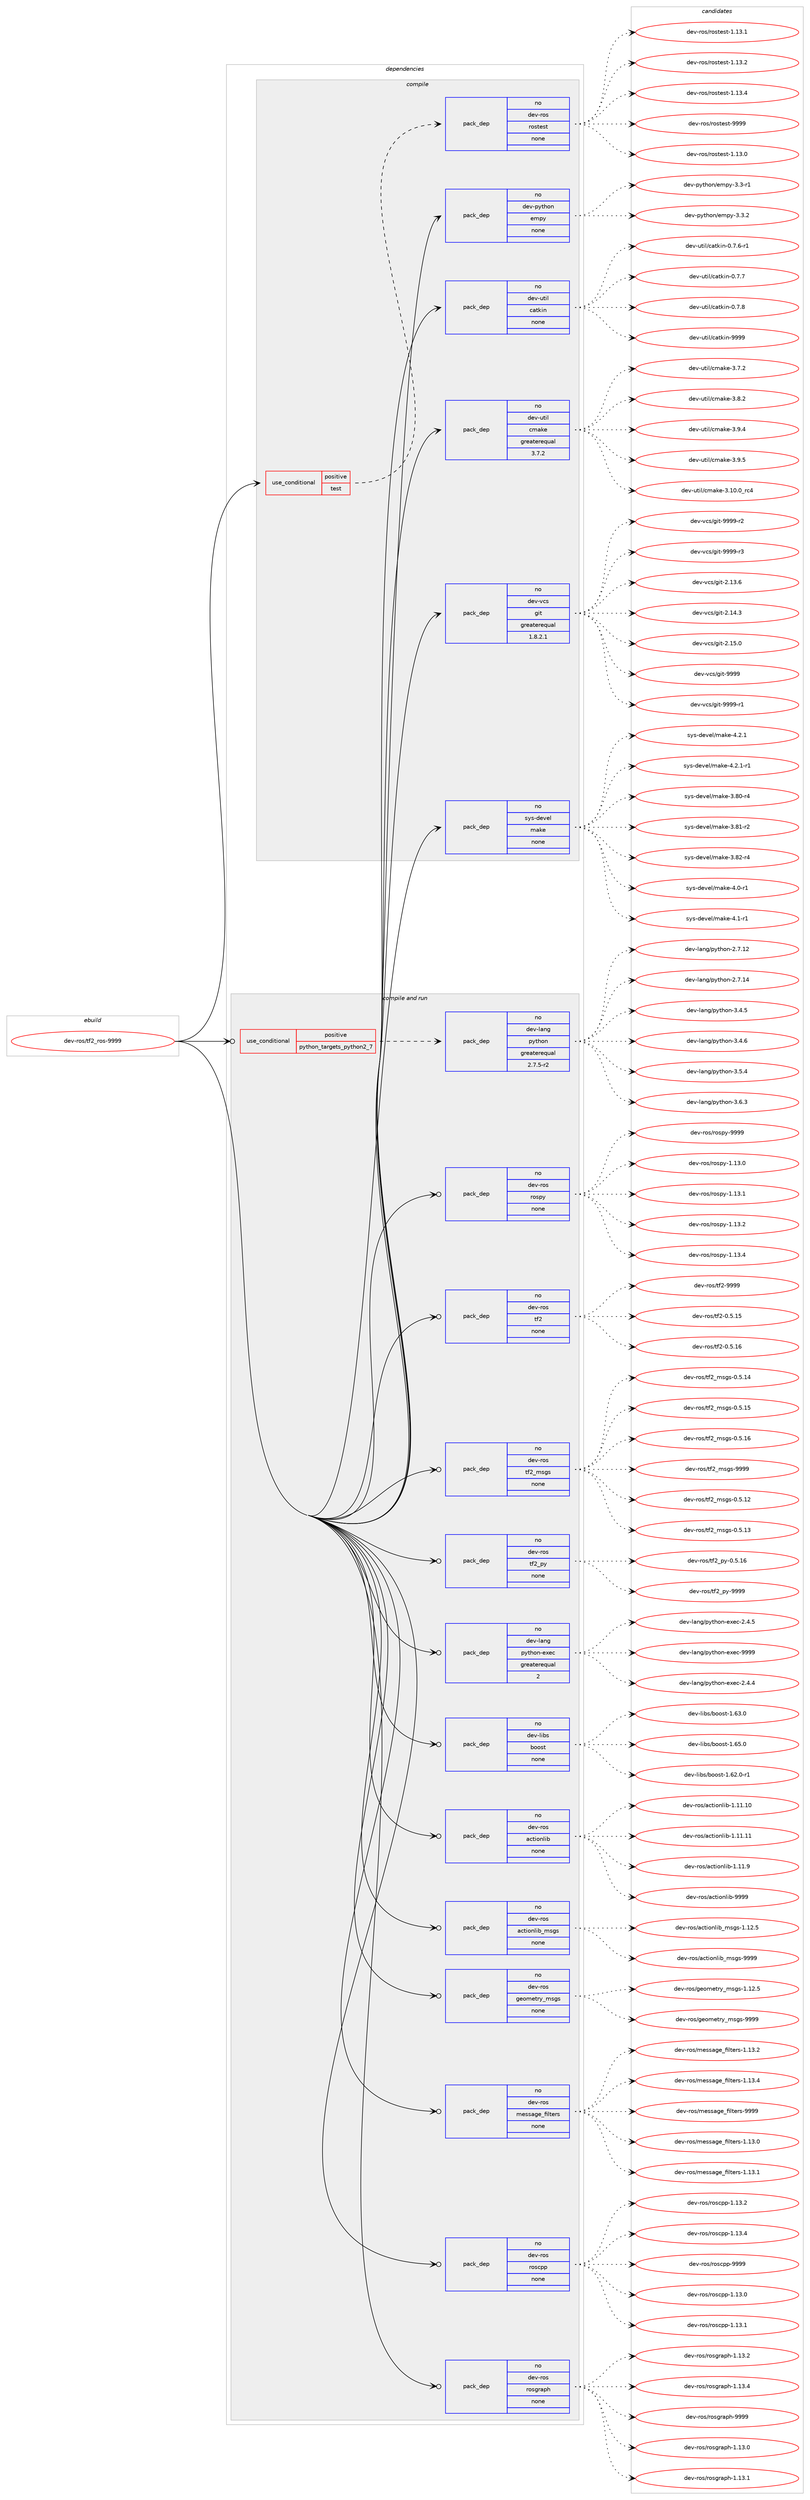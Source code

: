 digraph prolog {

# *************
# Graph options
# *************

newrank=true;
concentrate=true;
compound=true;
graph [rankdir=LR,fontname=Helvetica,fontsize=10,ranksep=1.5];#, ranksep=2.5, nodesep=0.2];
edge  [arrowhead=vee];
node  [fontname=Helvetica,fontsize=10];

# **********
# The ebuild
# **********

subgraph cluster_leftcol {
color=gray;
rank=same;
label=<<i>ebuild</i>>;
id [label="dev-ros/tf2_ros-9999", color=red, width=4, href="../dev-ros/tf2_ros-9999.svg"];
}

# ****************
# The dependencies
# ****************

subgraph cluster_midcol {
color=gray;
label=<<i>dependencies</i>>;
subgraph cluster_compile {
fillcolor="#eeeeee";
style=filled;
label=<<i>compile</i>>;
subgraph cond47901 {
dependency218004 [label=<<TABLE BORDER="0" CELLBORDER="1" CELLSPACING="0" CELLPADDING="4"><TR><TD ROWSPAN="3" CELLPADDING="10">use_conditional</TD></TR><TR><TD>positive</TD></TR><TR><TD>test</TD></TR></TABLE>>, shape=none, color=red];
subgraph pack166113 {
dependency218005 [label=<<TABLE BORDER="0" CELLBORDER="1" CELLSPACING="0" CELLPADDING="4" WIDTH="220"><TR><TD ROWSPAN="6" CELLPADDING="30">pack_dep</TD></TR><TR><TD WIDTH="110">no</TD></TR><TR><TD>dev-ros</TD></TR><TR><TD>rostest</TD></TR><TR><TD>none</TD></TR><TR><TD></TD></TR></TABLE>>, shape=none, color=blue];
}
dependency218004:e -> dependency218005:w [weight=20,style="dashed",arrowhead="vee"];
}
id:e -> dependency218004:w [weight=20,style="solid",arrowhead="vee"];
subgraph pack166114 {
dependency218006 [label=<<TABLE BORDER="0" CELLBORDER="1" CELLSPACING="0" CELLPADDING="4" WIDTH="220"><TR><TD ROWSPAN="6" CELLPADDING="30">pack_dep</TD></TR><TR><TD WIDTH="110">no</TD></TR><TR><TD>dev-python</TD></TR><TR><TD>empy</TD></TR><TR><TD>none</TD></TR><TR><TD></TD></TR></TABLE>>, shape=none, color=blue];
}
id:e -> dependency218006:w [weight=20,style="solid",arrowhead="vee"];
subgraph pack166115 {
dependency218007 [label=<<TABLE BORDER="0" CELLBORDER="1" CELLSPACING="0" CELLPADDING="4" WIDTH="220"><TR><TD ROWSPAN="6" CELLPADDING="30">pack_dep</TD></TR><TR><TD WIDTH="110">no</TD></TR><TR><TD>dev-util</TD></TR><TR><TD>catkin</TD></TR><TR><TD>none</TD></TR><TR><TD></TD></TR></TABLE>>, shape=none, color=blue];
}
id:e -> dependency218007:w [weight=20,style="solid",arrowhead="vee"];
subgraph pack166116 {
dependency218008 [label=<<TABLE BORDER="0" CELLBORDER="1" CELLSPACING="0" CELLPADDING="4" WIDTH="220"><TR><TD ROWSPAN="6" CELLPADDING="30">pack_dep</TD></TR><TR><TD WIDTH="110">no</TD></TR><TR><TD>dev-util</TD></TR><TR><TD>cmake</TD></TR><TR><TD>greaterequal</TD></TR><TR><TD>3.7.2</TD></TR></TABLE>>, shape=none, color=blue];
}
id:e -> dependency218008:w [weight=20,style="solid",arrowhead="vee"];
subgraph pack166117 {
dependency218009 [label=<<TABLE BORDER="0" CELLBORDER="1" CELLSPACING="0" CELLPADDING="4" WIDTH="220"><TR><TD ROWSPAN="6" CELLPADDING="30">pack_dep</TD></TR><TR><TD WIDTH="110">no</TD></TR><TR><TD>dev-vcs</TD></TR><TR><TD>git</TD></TR><TR><TD>greaterequal</TD></TR><TR><TD>1.8.2.1</TD></TR></TABLE>>, shape=none, color=blue];
}
id:e -> dependency218009:w [weight=20,style="solid",arrowhead="vee"];
subgraph pack166118 {
dependency218010 [label=<<TABLE BORDER="0" CELLBORDER="1" CELLSPACING="0" CELLPADDING="4" WIDTH="220"><TR><TD ROWSPAN="6" CELLPADDING="30">pack_dep</TD></TR><TR><TD WIDTH="110">no</TD></TR><TR><TD>sys-devel</TD></TR><TR><TD>make</TD></TR><TR><TD>none</TD></TR><TR><TD></TD></TR></TABLE>>, shape=none, color=blue];
}
id:e -> dependency218010:w [weight=20,style="solid",arrowhead="vee"];
}
subgraph cluster_compileandrun {
fillcolor="#eeeeee";
style=filled;
label=<<i>compile and run</i>>;
subgraph cond47902 {
dependency218011 [label=<<TABLE BORDER="0" CELLBORDER="1" CELLSPACING="0" CELLPADDING="4"><TR><TD ROWSPAN="3" CELLPADDING="10">use_conditional</TD></TR><TR><TD>positive</TD></TR><TR><TD>python_targets_python2_7</TD></TR></TABLE>>, shape=none, color=red];
subgraph pack166119 {
dependency218012 [label=<<TABLE BORDER="0" CELLBORDER="1" CELLSPACING="0" CELLPADDING="4" WIDTH="220"><TR><TD ROWSPAN="6" CELLPADDING="30">pack_dep</TD></TR><TR><TD WIDTH="110">no</TD></TR><TR><TD>dev-lang</TD></TR><TR><TD>python</TD></TR><TR><TD>greaterequal</TD></TR><TR><TD>2.7.5-r2</TD></TR></TABLE>>, shape=none, color=blue];
}
dependency218011:e -> dependency218012:w [weight=20,style="dashed",arrowhead="vee"];
}
id:e -> dependency218011:w [weight=20,style="solid",arrowhead="odotvee"];
subgraph pack166120 {
dependency218013 [label=<<TABLE BORDER="0" CELLBORDER="1" CELLSPACING="0" CELLPADDING="4" WIDTH="220"><TR><TD ROWSPAN="6" CELLPADDING="30">pack_dep</TD></TR><TR><TD WIDTH="110">no</TD></TR><TR><TD>dev-lang</TD></TR><TR><TD>python-exec</TD></TR><TR><TD>greaterequal</TD></TR><TR><TD>2</TD></TR></TABLE>>, shape=none, color=blue];
}
id:e -> dependency218013:w [weight=20,style="solid",arrowhead="odotvee"];
subgraph pack166121 {
dependency218014 [label=<<TABLE BORDER="0" CELLBORDER="1" CELLSPACING="0" CELLPADDING="4" WIDTH="220"><TR><TD ROWSPAN="6" CELLPADDING="30">pack_dep</TD></TR><TR><TD WIDTH="110">no</TD></TR><TR><TD>dev-libs</TD></TR><TR><TD>boost</TD></TR><TR><TD>none</TD></TR><TR><TD></TD></TR></TABLE>>, shape=none, color=blue];
}
id:e -> dependency218014:w [weight=20,style="solid",arrowhead="odotvee"];
subgraph pack166122 {
dependency218015 [label=<<TABLE BORDER="0" CELLBORDER="1" CELLSPACING="0" CELLPADDING="4" WIDTH="220"><TR><TD ROWSPAN="6" CELLPADDING="30">pack_dep</TD></TR><TR><TD WIDTH="110">no</TD></TR><TR><TD>dev-ros</TD></TR><TR><TD>actionlib</TD></TR><TR><TD>none</TD></TR><TR><TD></TD></TR></TABLE>>, shape=none, color=blue];
}
id:e -> dependency218015:w [weight=20,style="solid",arrowhead="odotvee"];
subgraph pack166123 {
dependency218016 [label=<<TABLE BORDER="0" CELLBORDER="1" CELLSPACING="0" CELLPADDING="4" WIDTH="220"><TR><TD ROWSPAN="6" CELLPADDING="30">pack_dep</TD></TR><TR><TD WIDTH="110">no</TD></TR><TR><TD>dev-ros</TD></TR><TR><TD>actionlib_msgs</TD></TR><TR><TD>none</TD></TR><TR><TD></TD></TR></TABLE>>, shape=none, color=blue];
}
id:e -> dependency218016:w [weight=20,style="solid",arrowhead="odotvee"];
subgraph pack166124 {
dependency218017 [label=<<TABLE BORDER="0" CELLBORDER="1" CELLSPACING="0" CELLPADDING="4" WIDTH="220"><TR><TD ROWSPAN="6" CELLPADDING="30">pack_dep</TD></TR><TR><TD WIDTH="110">no</TD></TR><TR><TD>dev-ros</TD></TR><TR><TD>geometry_msgs</TD></TR><TR><TD>none</TD></TR><TR><TD></TD></TR></TABLE>>, shape=none, color=blue];
}
id:e -> dependency218017:w [weight=20,style="solid",arrowhead="odotvee"];
subgraph pack166125 {
dependency218018 [label=<<TABLE BORDER="0" CELLBORDER="1" CELLSPACING="0" CELLPADDING="4" WIDTH="220"><TR><TD ROWSPAN="6" CELLPADDING="30">pack_dep</TD></TR><TR><TD WIDTH="110">no</TD></TR><TR><TD>dev-ros</TD></TR><TR><TD>message_filters</TD></TR><TR><TD>none</TD></TR><TR><TD></TD></TR></TABLE>>, shape=none, color=blue];
}
id:e -> dependency218018:w [weight=20,style="solid",arrowhead="odotvee"];
subgraph pack166126 {
dependency218019 [label=<<TABLE BORDER="0" CELLBORDER="1" CELLSPACING="0" CELLPADDING="4" WIDTH="220"><TR><TD ROWSPAN="6" CELLPADDING="30">pack_dep</TD></TR><TR><TD WIDTH="110">no</TD></TR><TR><TD>dev-ros</TD></TR><TR><TD>roscpp</TD></TR><TR><TD>none</TD></TR><TR><TD></TD></TR></TABLE>>, shape=none, color=blue];
}
id:e -> dependency218019:w [weight=20,style="solid",arrowhead="odotvee"];
subgraph pack166127 {
dependency218020 [label=<<TABLE BORDER="0" CELLBORDER="1" CELLSPACING="0" CELLPADDING="4" WIDTH="220"><TR><TD ROWSPAN="6" CELLPADDING="30">pack_dep</TD></TR><TR><TD WIDTH="110">no</TD></TR><TR><TD>dev-ros</TD></TR><TR><TD>rosgraph</TD></TR><TR><TD>none</TD></TR><TR><TD></TD></TR></TABLE>>, shape=none, color=blue];
}
id:e -> dependency218020:w [weight=20,style="solid",arrowhead="odotvee"];
subgraph pack166128 {
dependency218021 [label=<<TABLE BORDER="0" CELLBORDER="1" CELLSPACING="0" CELLPADDING="4" WIDTH="220"><TR><TD ROWSPAN="6" CELLPADDING="30">pack_dep</TD></TR><TR><TD WIDTH="110">no</TD></TR><TR><TD>dev-ros</TD></TR><TR><TD>rospy</TD></TR><TR><TD>none</TD></TR><TR><TD></TD></TR></TABLE>>, shape=none, color=blue];
}
id:e -> dependency218021:w [weight=20,style="solid",arrowhead="odotvee"];
subgraph pack166129 {
dependency218022 [label=<<TABLE BORDER="0" CELLBORDER="1" CELLSPACING="0" CELLPADDING="4" WIDTH="220"><TR><TD ROWSPAN="6" CELLPADDING="30">pack_dep</TD></TR><TR><TD WIDTH="110">no</TD></TR><TR><TD>dev-ros</TD></TR><TR><TD>tf2</TD></TR><TR><TD>none</TD></TR><TR><TD></TD></TR></TABLE>>, shape=none, color=blue];
}
id:e -> dependency218022:w [weight=20,style="solid",arrowhead="odotvee"];
subgraph pack166130 {
dependency218023 [label=<<TABLE BORDER="0" CELLBORDER="1" CELLSPACING="0" CELLPADDING="4" WIDTH="220"><TR><TD ROWSPAN="6" CELLPADDING="30">pack_dep</TD></TR><TR><TD WIDTH="110">no</TD></TR><TR><TD>dev-ros</TD></TR><TR><TD>tf2_msgs</TD></TR><TR><TD>none</TD></TR><TR><TD></TD></TR></TABLE>>, shape=none, color=blue];
}
id:e -> dependency218023:w [weight=20,style="solid",arrowhead="odotvee"];
subgraph pack166131 {
dependency218024 [label=<<TABLE BORDER="0" CELLBORDER="1" CELLSPACING="0" CELLPADDING="4" WIDTH="220"><TR><TD ROWSPAN="6" CELLPADDING="30">pack_dep</TD></TR><TR><TD WIDTH="110">no</TD></TR><TR><TD>dev-ros</TD></TR><TR><TD>tf2_py</TD></TR><TR><TD>none</TD></TR><TR><TD></TD></TR></TABLE>>, shape=none, color=blue];
}
id:e -> dependency218024:w [weight=20,style="solid",arrowhead="odotvee"];
}
subgraph cluster_run {
fillcolor="#eeeeee";
style=filled;
label=<<i>run</i>>;
}
}

# **************
# The candidates
# **************

subgraph cluster_choices {
rank=same;
color=gray;
label=<<i>candidates</i>>;

subgraph choice166113 {
color=black;
nodesep=1;
choice100101118451141111154711411111511610111511645494649514648 [label="dev-ros/rostest-1.13.0", color=red, width=4,href="../dev-ros/rostest-1.13.0.svg"];
choice100101118451141111154711411111511610111511645494649514649 [label="dev-ros/rostest-1.13.1", color=red, width=4,href="../dev-ros/rostest-1.13.1.svg"];
choice100101118451141111154711411111511610111511645494649514650 [label="dev-ros/rostest-1.13.2", color=red, width=4,href="../dev-ros/rostest-1.13.2.svg"];
choice100101118451141111154711411111511610111511645494649514652 [label="dev-ros/rostest-1.13.4", color=red, width=4,href="../dev-ros/rostest-1.13.4.svg"];
choice10010111845114111115471141111151161011151164557575757 [label="dev-ros/rostest-9999", color=red, width=4,href="../dev-ros/rostest-9999.svg"];
dependency218005:e -> choice100101118451141111154711411111511610111511645494649514648:w [style=dotted,weight="100"];
dependency218005:e -> choice100101118451141111154711411111511610111511645494649514649:w [style=dotted,weight="100"];
dependency218005:e -> choice100101118451141111154711411111511610111511645494649514650:w [style=dotted,weight="100"];
dependency218005:e -> choice100101118451141111154711411111511610111511645494649514652:w [style=dotted,weight="100"];
dependency218005:e -> choice10010111845114111115471141111151161011151164557575757:w [style=dotted,weight="100"];
}
subgraph choice166114 {
color=black;
nodesep=1;
choice1001011184511212111610411111047101109112121455146514511449 [label="dev-python/empy-3.3-r1", color=red, width=4,href="../dev-python/empy-3.3-r1.svg"];
choice1001011184511212111610411111047101109112121455146514650 [label="dev-python/empy-3.3.2", color=red, width=4,href="../dev-python/empy-3.3.2.svg"];
dependency218006:e -> choice1001011184511212111610411111047101109112121455146514511449:w [style=dotted,weight="100"];
dependency218006:e -> choice1001011184511212111610411111047101109112121455146514650:w [style=dotted,weight="100"];
}
subgraph choice166115 {
color=black;
nodesep=1;
choice100101118451171161051084799971161071051104548465546544511449 [label="dev-util/catkin-0.7.6-r1", color=red, width=4,href="../dev-util/catkin-0.7.6-r1.svg"];
choice10010111845117116105108479997116107105110454846554655 [label="dev-util/catkin-0.7.7", color=red, width=4,href="../dev-util/catkin-0.7.7.svg"];
choice10010111845117116105108479997116107105110454846554656 [label="dev-util/catkin-0.7.8", color=red, width=4,href="../dev-util/catkin-0.7.8.svg"];
choice100101118451171161051084799971161071051104557575757 [label="dev-util/catkin-9999", color=red, width=4,href="../dev-util/catkin-9999.svg"];
dependency218007:e -> choice100101118451171161051084799971161071051104548465546544511449:w [style=dotted,weight="100"];
dependency218007:e -> choice10010111845117116105108479997116107105110454846554655:w [style=dotted,weight="100"];
dependency218007:e -> choice10010111845117116105108479997116107105110454846554656:w [style=dotted,weight="100"];
dependency218007:e -> choice100101118451171161051084799971161071051104557575757:w [style=dotted,weight="100"];
}
subgraph choice166116 {
color=black;
nodesep=1;
choice1001011184511711610510847991099710710145514649484648951149952 [label="dev-util/cmake-3.10.0_rc4", color=red, width=4,href="../dev-util/cmake-3.10.0_rc4.svg"];
choice10010111845117116105108479910997107101455146554650 [label="dev-util/cmake-3.7.2", color=red, width=4,href="../dev-util/cmake-3.7.2.svg"];
choice10010111845117116105108479910997107101455146564650 [label="dev-util/cmake-3.8.2", color=red, width=4,href="../dev-util/cmake-3.8.2.svg"];
choice10010111845117116105108479910997107101455146574652 [label="dev-util/cmake-3.9.4", color=red, width=4,href="../dev-util/cmake-3.9.4.svg"];
choice10010111845117116105108479910997107101455146574653 [label="dev-util/cmake-3.9.5", color=red, width=4,href="../dev-util/cmake-3.9.5.svg"];
dependency218008:e -> choice1001011184511711610510847991099710710145514649484648951149952:w [style=dotted,weight="100"];
dependency218008:e -> choice10010111845117116105108479910997107101455146554650:w [style=dotted,weight="100"];
dependency218008:e -> choice10010111845117116105108479910997107101455146564650:w [style=dotted,weight="100"];
dependency218008:e -> choice10010111845117116105108479910997107101455146574652:w [style=dotted,weight="100"];
dependency218008:e -> choice10010111845117116105108479910997107101455146574653:w [style=dotted,weight="100"];
}
subgraph choice166117 {
color=black;
nodesep=1;
choice10010111845118991154710310511645504649514654 [label="dev-vcs/git-2.13.6", color=red, width=4,href="../dev-vcs/git-2.13.6.svg"];
choice10010111845118991154710310511645504649524651 [label="dev-vcs/git-2.14.3", color=red, width=4,href="../dev-vcs/git-2.14.3.svg"];
choice10010111845118991154710310511645504649534648 [label="dev-vcs/git-2.15.0", color=red, width=4,href="../dev-vcs/git-2.15.0.svg"];
choice1001011184511899115471031051164557575757 [label="dev-vcs/git-9999", color=red, width=4,href="../dev-vcs/git-9999.svg"];
choice10010111845118991154710310511645575757574511449 [label="dev-vcs/git-9999-r1", color=red, width=4,href="../dev-vcs/git-9999-r1.svg"];
choice10010111845118991154710310511645575757574511450 [label="dev-vcs/git-9999-r2", color=red, width=4,href="../dev-vcs/git-9999-r2.svg"];
choice10010111845118991154710310511645575757574511451 [label="dev-vcs/git-9999-r3", color=red, width=4,href="../dev-vcs/git-9999-r3.svg"];
dependency218009:e -> choice10010111845118991154710310511645504649514654:w [style=dotted,weight="100"];
dependency218009:e -> choice10010111845118991154710310511645504649524651:w [style=dotted,weight="100"];
dependency218009:e -> choice10010111845118991154710310511645504649534648:w [style=dotted,weight="100"];
dependency218009:e -> choice1001011184511899115471031051164557575757:w [style=dotted,weight="100"];
dependency218009:e -> choice10010111845118991154710310511645575757574511449:w [style=dotted,weight="100"];
dependency218009:e -> choice10010111845118991154710310511645575757574511450:w [style=dotted,weight="100"];
dependency218009:e -> choice10010111845118991154710310511645575757574511451:w [style=dotted,weight="100"];
}
subgraph choice166118 {
color=black;
nodesep=1;
choice11512111545100101118101108471099710710145514656484511452 [label="sys-devel/make-3.80-r4", color=red, width=4,href="../sys-devel/make-3.80-r4.svg"];
choice11512111545100101118101108471099710710145514656494511450 [label="sys-devel/make-3.81-r2", color=red, width=4,href="../sys-devel/make-3.81-r2.svg"];
choice11512111545100101118101108471099710710145514656504511452 [label="sys-devel/make-3.82-r4", color=red, width=4,href="../sys-devel/make-3.82-r4.svg"];
choice115121115451001011181011084710997107101455246484511449 [label="sys-devel/make-4.0-r1", color=red, width=4,href="../sys-devel/make-4.0-r1.svg"];
choice115121115451001011181011084710997107101455246494511449 [label="sys-devel/make-4.1-r1", color=red, width=4,href="../sys-devel/make-4.1-r1.svg"];
choice115121115451001011181011084710997107101455246504649 [label="sys-devel/make-4.2.1", color=red, width=4,href="../sys-devel/make-4.2.1.svg"];
choice1151211154510010111810110847109971071014552465046494511449 [label="sys-devel/make-4.2.1-r1", color=red, width=4,href="../sys-devel/make-4.2.1-r1.svg"];
dependency218010:e -> choice11512111545100101118101108471099710710145514656484511452:w [style=dotted,weight="100"];
dependency218010:e -> choice11512111545100101118101108471099710710145514656494511450:w [style=dotted,weight="100"];
dependency218010:e -> choice11512111545100101118101108471099710710145514656504511452:w [style=dotted,weight="100"];
dependency218010:e -> choice115121115451001011181011084710997107101455246484511449:w [style=dotted,weight="100"];
dependency218010:e -> choice115121115451001011181011084710997107101455246494511449:w [style=dotted,weight="100"];
dependency218010:e -> choice115121115451001011181011084710997107101455246504649:w [style=dotted,weight="100"];
dependency218010:e -> choice1151211154510010111810110847109971071014552465046494511449:w [style=dotted,weight="100"];
}
subgraph choice166119 {
color=black;
nodesep=1;
choice10010111845108971101034711212111610411111045504655464950 [label="dev-lang/python-2.7.12", color=red, width=4,href="../dev-lang/python-2.7.12.svg"];
choice10010111845108971101034711212111610411111045504655464952 [label="dev-lang/python-2.7.14", color=red, width=4,href="../dev-lang/python-2.7.14.svg"];
choice100101118451089711010347112121116104111110455146524653 [label="dev-lang/python-3.4.5", color=red, width=4,href="../dev-lang/python-3.4.5.svg"];
choice100101118451089711010347112121116104111110455146524654 [label="dev-lang/python-3.4.6", color=red, width=4,href="../dev-lang/python-3.4.6.svg"];
choice100101118451089711010347112121116104111110455146534652 [label="dev-lang/python-3.5.4", color=red, width=4,href="../dev-lang/python-3.5.4.svg"];
choice100101118451089711010347112121116104111110455146544651 [label="dev-lang/python-3.6.3", color=red, width=4,href="../dev-lang/python-3.6.3.svg"];
dependency218012:e -> choice10010111845108971101034711212111610411111045504655464950:w [style=dotted,weight="100"];
dependency218012:e -> choice10010111845108971101034711212111610411111045504655464952:w [style=dotted,weight="100"];
dependency218012:e -> choice100101118451089711010347112121116104111110455146524653:w [style=dotted,weight="100"];
dependency218012:e -> choice100101118451089711010347112121116104111110455146524654:w [style=dotted,weight="100"];
dependency218012:e -> choice100101118451089711010347112121116104111110455146534652:w [style=dotted,weight="100"];
dependency218012:e -> choice100101118451089711010347112121116104111110455146544651:w [style=dotted,weight="100"];
}
subgraph choice166120 {
color=black;
nodesep=1;
choice1001011184510897110103471121211161041111104510112010199455046524652 [label="dev-lang/python-exec-2.4.4", color=red, width=4,href="../dev-lang/python-exec-2.4.4.svg"];
choice1001011184510897110103471121211161041111104510112010199455046524653 [label="dev-lang/python-exec-2.4.5", color=red, width=4,href="../dev-lang/python-exec-2.4.5.svg"];
choice10010111845108971101034711212111610411111045101120101994557575757 [label="dev-lang/python-exec-9999", color=red, width=4,href="../dev-lang/python-exec-9999.svg"];
dependency218013:e -> choice1001011184510897110103471121211161041111104510112010199455046524652:w [style=dotted,weight="100"];
dependency218013:e -> choice1001011184510897110103471121211161041111104510112010199455046524653:w [style=dotted,weight="100"];
dependency218013:e -> choice10010111845108971101034711212111610411111045101120101994557575757:w [style=dotted,weight="100"];
}
subgraph choice166121 {
color=black;
nodesep=1;
choice10010111845108105981154798111111115116454946545046484511449 [label="dev-libs/boost-1.62.0-r1", color=red, width=4,href="../dev-libs/boost-1.62.0-r1.svg"];
choice1001011184510810598115479811111111511645494654514648 [label="dev-libs/boost-1.63.0", color=red, width=4,href="../dev-libs/boost-1.63.0.svg"];
choice1001011184510810598115479811111111511645494654534648 [label="dev-libs/boost-1.65.0", color=red, width=4,href="../dev-libs/boost-1.65.0.svg"];
dependency218014:e -> choice10010111845108105981154798111111115116454946545046484511449:w [style=dotted,weight="100"];
dependency218014:e -> choice1001011184510810598115479811111111511645494654514648:w [style=dotted,weight="100"];
dependency218014:e -> choice1001011184510810598115479811111111511645494654534648:w [style=dotted,weight="100"];
}
subgraph choice166122 {
color=black;
nodesep=1;
choice10010111845114111115479799116105111110108105984549464949464948 [label="dev-ros/actionlib-1.11.10", color=red, width=4,href="../dev-ros/actionlib-1.11.10.svg"];
choice10010111845114111115479799116105111110108105984549464949464949 [label="dev-ros/actionlib-1.11.11", color=red, width=4,href="../dev-ros/actionlib-1.11.11.svg"];
choice100101118451141111154797991161051111101081059845494649494657 [label="dev-ros/actionlib-1.11.9", color=red, width=4,href="../dev-ros/actionlib-1.11.9.svg"];
choice10010111845114111115479799116105111110108105984557575757 [label="dev-ros/actionlib-9999", color=red, width=4,href="../dev-ros/actionlib-9999.svg"];
dependency218015:e -> choice10010111845114111115479799116105111110108105984549464949464948:w [style=dotted,weight="100"];
dependency218015:e -> choice10010111845114111115479799116105111110108105984549464949464949:w [style=dotted,weight="100"];
dependency218015:e -> choice100101118451141111154797991161051111101081059845494649494657:w [style=dotted,weight="100"];
dependency218015:e -> choice10010111845114111115479799116105111110108105984557575757:w [style=dotted,weight="100"];
}
subgraph choice166123 {
color=black;
nodesep=1;
choice10010111845114111115479799116105111110108105989510911510311545494649504653 [label="dev-ros/actionlib_msgs-1.12.5", color=red, width=4,href="../dev-ros/actionlib_msgs-1.12.5.svg"];
choice1001011184511411111547979911610511111010810598951091151031154557575757 [label="dev-ros/actionlib_msgs-9999", color=red, width=4,href="../dev-ros/actionlib_msgs-9999.svg"];
dependency218016:e -> choice10010111845114111115479799116105111110108105989510911510311545494649504653:w [style=dotted,weight="100"];
dependency218016:e -> choice1001011184511411111547979911610511111010810598951091151031154557575757:w [style=dotted,weight="100"];
}
subgraph choice166124 {
color=black;
nodesep=1;
choice10010111845114111115471031011111091011161141219510911510311545494649504653 [label="dev-ros/geometry_msgs-1.12.5", color=red, width=4,href="../dev-ros/geometry_msgs-1.12.5.svg"];
choice1001011184511411111547103101111109101116114121951091151031154557575757 [label="dev-ros/geometry_msgs-9999", color=red, width=4,href="../dev-ros/geometry_msgs-9999.svg"];
dependency218017:e -> choice10010111845114111115471031011111091011161141219510911510311545494649504653:w [style=dotted,weight="100"];
dependency218017:e -> choice1001011184511411111547103101111109101116114121951091151031154557575757:w [style=dotted,weight="100"];
}
subgraph choice166125 {
color=black;
nodesep=1;
choice1001011184511411111547109101115115971031019510210510811610111411545494649514648 [label="dev-ros/message_filters-1.13.0", color=red, width=4,href="../dev-ros/message_filters-1.13.0.svg"];
choice1001011184511411111547109101115115971031019510210510811610111411545494649514649 [label="dev-ros/message_filters-1.13.1", color=red, width=4,href="../dev-ros/message_filters-1.13.1.svg"];
choice1001011184511411111547109101115115971031019510210510811610111411545494649514650 [label="dev-ros/message_filters-1.13.2", color=red, width=4,href="../dev-ros/message_filters-1.13.2.svg"];
choice1001011184511411111547109101115115971031019510210510811610111411545494649514652 [label="dev-ros/message_filters-1.13.4", color=red, width=4,href="../dev-ros/message_filters-1.13.4.svg"];
choice100101118451141111154710910111511597103101951021051081161011141154557575757 [label="dev-ros/message_filters-9999", color=red, width=4,href="../dev-ros/message_filters-9999.svg"];
dependency218018:e -> choice1001011184511411111547109101115115971031019510210510811610111411545494649514648:w [style=dotted,weight="100"];
dependency218018:e -> choice1001011184511411111547109101115115971031019510210510811610111411545494649514649:w [style=dotted,weight="100"];
dependency218018:e -> choice1001011184511411111547109101115115971031019510210510811610111411545494649514650:w [style=dotted,weight="100"];
dependency218018:e -> choice1001011184511411111547109101115115971031019510210510811610111411545494649514652:w [style=dotted,weight="100"];
dependency218018:e -> choice100101118451141111154710910111511597103101951021051081161011141154557575757:w [style=dotted,weight="100"];
}
subgraph choice166126 {
color=black;
nodesep=1;
choice10010111845114111115471141111159911211245494649514648 [label="dev-ros/roscpp-1.13.0", color=red, width=4,href="../dev-ros/roscpp-1.13.0.svg"];
choice10010111845114111115471141111159911211245494649514649 [label="dev-ros/roscpp-1.13.1", color=red, width=4,href="../dev-ros/roscpp-1.13.1.svg"];
choice10010111845114111115471141111159911211245494649514650 [label="dev-ros/roscpp-1.13.2", color=red, width=4,href="../dev-ros/roscpp-1.13.2.svg"];
choice10010111845114111115471141111159911211245494649514652 [label="dev-ros/roscpp-1.13.4", color=red, width=4,href="../dev-ros/roscpp-1.13.4.svg"];
choice1001011184511411111547114111115991121124557575757 [label="dev-ros/roscpp-9999", color=red, width=4,href="../dev-ros/roscpp-9999.svg"];
dependency218019:e -> choice10010111845114111115471141111159911211245494649514648:w [style=dotted,weight="100"];
dependency218019:e -> choice10010111845114111115471141111159911211245494649514649:w [style=dotted,weight="100"];
dependency218019:e -> choice10010111845114111115471141111159911211245494649514650:w [style=dotted,weight="100"];
dependency218019:e -> choice10010111845114111115471141111159911211245494649514652:w [style=dotted,weight="100"];
dependency218019:e -> choice1001011184511411111547114111115991121124557575757:w [style=dotted,weight="100"];
}
subgraph choice166127 {
color=black;
nodesep=1;
choice10010111845114111115471141111151031149711210445494649514648 [label="dev-ros/rosgraph-1.13.0", color=red, width=4,href="../dev-ros/rosgraph-1.13.0.svg"];
choice10010111845114111115471141111151031149711210445494649514649 [label="dev-ros/rosgraph-1.13.1", color=red, width=4,href="../dev-ros/rosgraph-1.13.1.svg"];
choice10010111845114111115471141111151031149711210445494649514650 [label="dev-ros/rosgraph-1.13.2", color=red, width=4,href="../dev-ros/rosgraph-1.13.2.svg"];
choice10010111845114111115471141111151031149711210445494649514652 [label="dev-ros/rosgraph-1.13.4", color=red, width=4,href="../dev-ros/rosgraph-1.13.4.svg"];
choice1001011184511411111547114111115103114971121044557575757 [label="dev-ros/rosgraph-9999", color=red, width=4,href="../dev-ros/rosgraph-9999.svg"];
dependency218020:e -> choice10010111845114111115471141111151031149711210445494649514648:w [style=dotted,weight="100"];
dependency218020:e -> choice10010111845114111115471141111151031149711210445494649514649:w [style=dotted,weight="100"];
dependency218020:e -> choice10010111845114111115471141111151031149711210445494649514650:w [style=dotted,weight="100"];
dependency218020:e -> choice10010111845114111115471141111151031149711210445494649514652:w [style=dotted,weight="100"];
dependency218020:e -> choice1001011184511411111547114111115103114971121044557575757:w [style=dotted,weight="100"];
}
subgraph choice166128 {
color=black;
nodesep=1;
choice100101118451141111154711411111511212145494649514648 [label="dev-ros/rospy-1.13.0", color=red, width=4,href="../dev-ros/rospy-1.13.0.svg"];
choice100101118451141111154711411111511212145494649514649 [label="dev-ros/rospy-1.13.1", color=red, width=4,href="../dev-ros/rospy-1.13.1.svg"];
choice100101118451141111154711411111511212145494649514650 [label="dev-ros/rospy-1.13.2", color=red, width=4,href="../dev-ros/rospy-1.13.2.svg"];
choice100101118451141111154711411111511212145494649514652 [label="dev-ros/rospy-1.13.4", color=red, width=4,href="../dev-ros/rospy-1.13.4.svg"];
choice10010111845114111115471141111151121214557575757 [label="dev-ros/rospy-9999", color=red, width=4,href="../dev-ros/rospy-9999.svg"];
dependency218021:e -> choice100101118451141111154711411111511212145494649514648:w [style=dotted,weight="100"];
dependency218021:e -> choice100101118451141111154711411111511212145494649514649:w [style=dotted,weight="100"];
dependency218021:e -> choice100101118451141111154711411111511212145494649514650:w [style=dotted,weight="100"];
dependency218021:e -> choice100101118451141111154711411111511212145494649514652:w [style=dotted,weight="100"];
dependency218021:e -> choice10010111845114111115471141111151121214557575757:w [style=dotted,weight="100"];
}
subgraph choice166129 {
color=black;
nodesep=1;
choice10010111845114111115471161025045484653464953 [label="dev-ros/tf2-0.5.15", color=red, width=4,href="../dev-ros/tf2-0.5.15.svg"];
choice10010111845114111115471161025045484653464954 [label="dev-ros/tf2-0.5.16", color=red, width=4,href="../dev-ros/tf2-0.5.16.svg"];
choice1001011184511411111547116102504557575757 [label="dev-ros/tf2-9999", color=red, width=4,href="../dev-ros/tf2-9999.svg"];
dependency218022:e -> choice10010111845114111115471161025045484653464953:w [style=dotted,weight="100"];
dependency218022:e -> choice10010111845114111115471161025045484653464954:w [style=dotted,weight="100"];
dependency218022:e -> choice1001011184511411111547116102504557575757:w [style=dotted,weight="100"];
}
subgraph choice166130 {
color=black;
nodesep=1;
choice1001011184511411111547116102509510911510311545484653464950 [label="dev-ros/tf2_msgs-0.5.12", color=red, width=4,href="../dev-ros/tf2_msgs-0.5.12.svg"];
choice1001011184511411111547116102509510911510311545484653464951 [label="dev-ros/tf2_msgs-0.5.13", color=red, width=4,href="../dev-ros/tf2_msgs-0.5.13.svg"];
choice1001011184511411111547116102509510911510311545484653464952 [label="dev-ros/tf2_msgs-0.5.14", color=red, width=4,href="../dev-ros/tf2_msgs-0.5.14.svg"];
choice1001011184511411111547116102509510911510311545484653464953 [label="dev-ros/tf2_msgs-0.5.15", color=red, width=4,href="../dev-ros/tf2_msgs-0.5.15.svg"];
choice1001011184511411111547116102509510911510311545484653464954 [label="dev-ros/tf2_msgs-0.5.16", color=red, width=4,href="../dev-ros/tf2_msgs-0.5.16.svg"];
choice100101118451141111154711610250951091151031154557575757 [label="dev-ros/tf2_msgs-9999", color=red, width=4,href="../dev-ros/tf2_msgs-9999.svg"];
dependency218023:e -> choice1001011184511411111547116102509510911510311545484653464950:w [style=dotted,weight="100"];
dependency218023:e -> choice1001011184511411111547116102509510911510311545484653464951:w [style=dotted,weight="100"];
dependency218023:e -> choice1001011184511411111547116102509510911510311545484653464952:w [style=dotted,weight="100"];
dependency218023:e -> choice1001011184511411111547116102509510911510311545484653464953:w [style=dotted,weight="100"];
dependency218023:e -> choice1001011184511411111547116102509510911510311545484653464954:w [style=dotted,weight="100"];
dependency218023:e -> choice100101118451141111154711610250951091151031154557575757:w [style=dotted,weight="100"];
}
subgraph choice166131 {
color=black;
nodesep=1;
choice1001011184511411111547116102509511212145484653464954 [label="dev-ros/tf2_py-0.5.16", color=red, width=4,href="../dev-ros/tf2_py-0.5.16.svg"];
choice100101118451141111154711610250951121214557575757 [label="dev-ros/tf2_py-9999", color=red, width=4,href="../dev-ros/tf2_py-9999.svg"];
dependency218024:e -> choice1001011184511411111547116102509511212145484653464954:w [style=dotted,weight="100"];
dependency218024:e -> choice100101118451141111154711610250951121214557575757:w [style=dotted,weight="100"];
}
}

}
